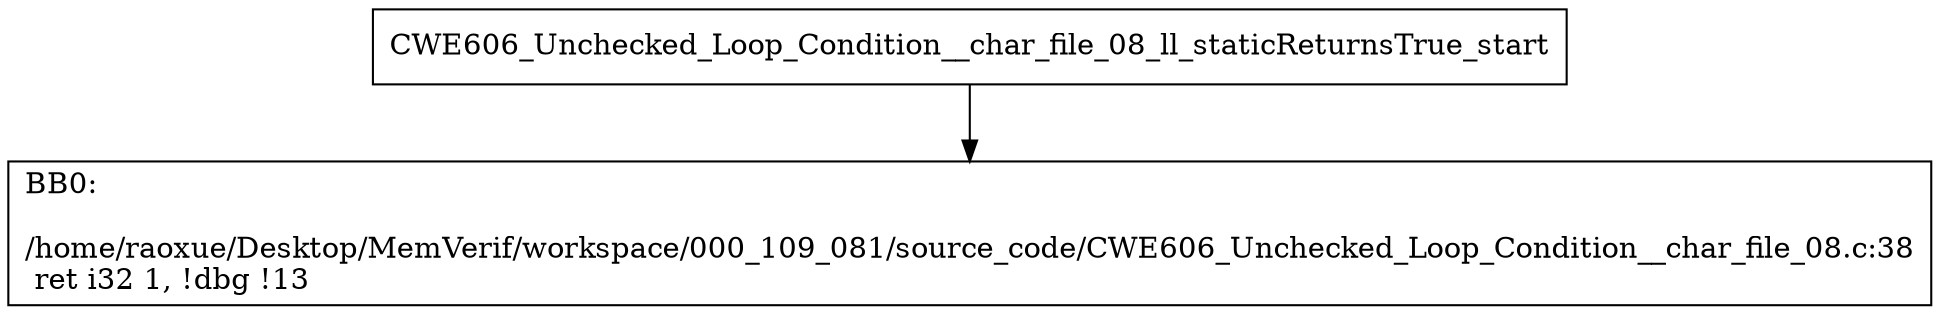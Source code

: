 digraph "CFG for'CWE606_Unchecked_Loop_Condition__char_file_08_ll_staticReturnsTrue' function" {
	BBCWE606_Unchecked_Loop_Condition__char_file_08_ll_staticReturnsTrue_start[shape=record,label="{CWE606_Unchecked_Loop_Condition__char_file_08_ll_staticReturnsTrue_start}"];
	BBCWE606_Unchecked_Loop_Condition__char_file_08_ll_staticReturnsTrue_start-> CWE606_Unchecked_Loop_Condition__char_file_08_ll_staticReturnsTrueBB0;
	CWE606_Unchecked_Loop_Condition__char_file_08_ll_staticReturnsTrueBB0 [shape=record, label="{BB0:\l\l/home/raoxue/Desktop/MemVerif/workspace/000_109_081/source_code/CWE606_Unchecked_Loop_Condition__char_file_08.c:38\l
  ret i32 1, !dbg !13\l
}"];
}
